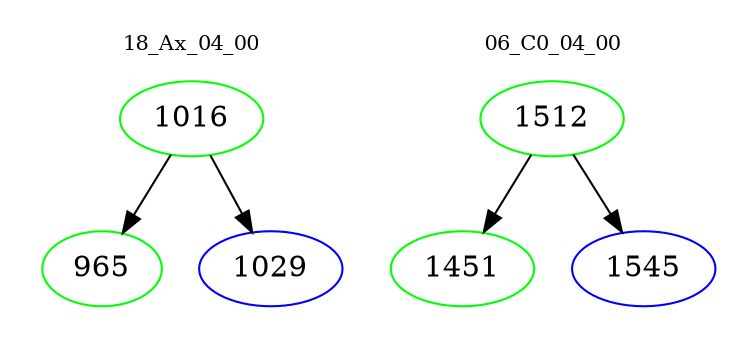 digraph{
subgraph cluster_0 {
color = white
label = "18_Ax_04_00";
fontsize=10;
T0_1016 [label="1016", color="green"]
T0_1016 -> T0_965 [color="black"]
T0_965 [label="965", color="green"]
T0_1016 -> T0_1029 [color="black"]
T0_1029 [label="1029", color="blue"]
}
subgraph cluster_1 {
color = white
label = "06_C0_04_00";
fontsize=10;
T1_1512 [label="1512", color="green"]
T1_1512 -> T1_1451 [color="black"]
T1_1451 [label="1451", color="green"]
T1_1512 -> T1_1545 [color="black"]
T1_1545 [label="1545", color="blue"]
}
}
